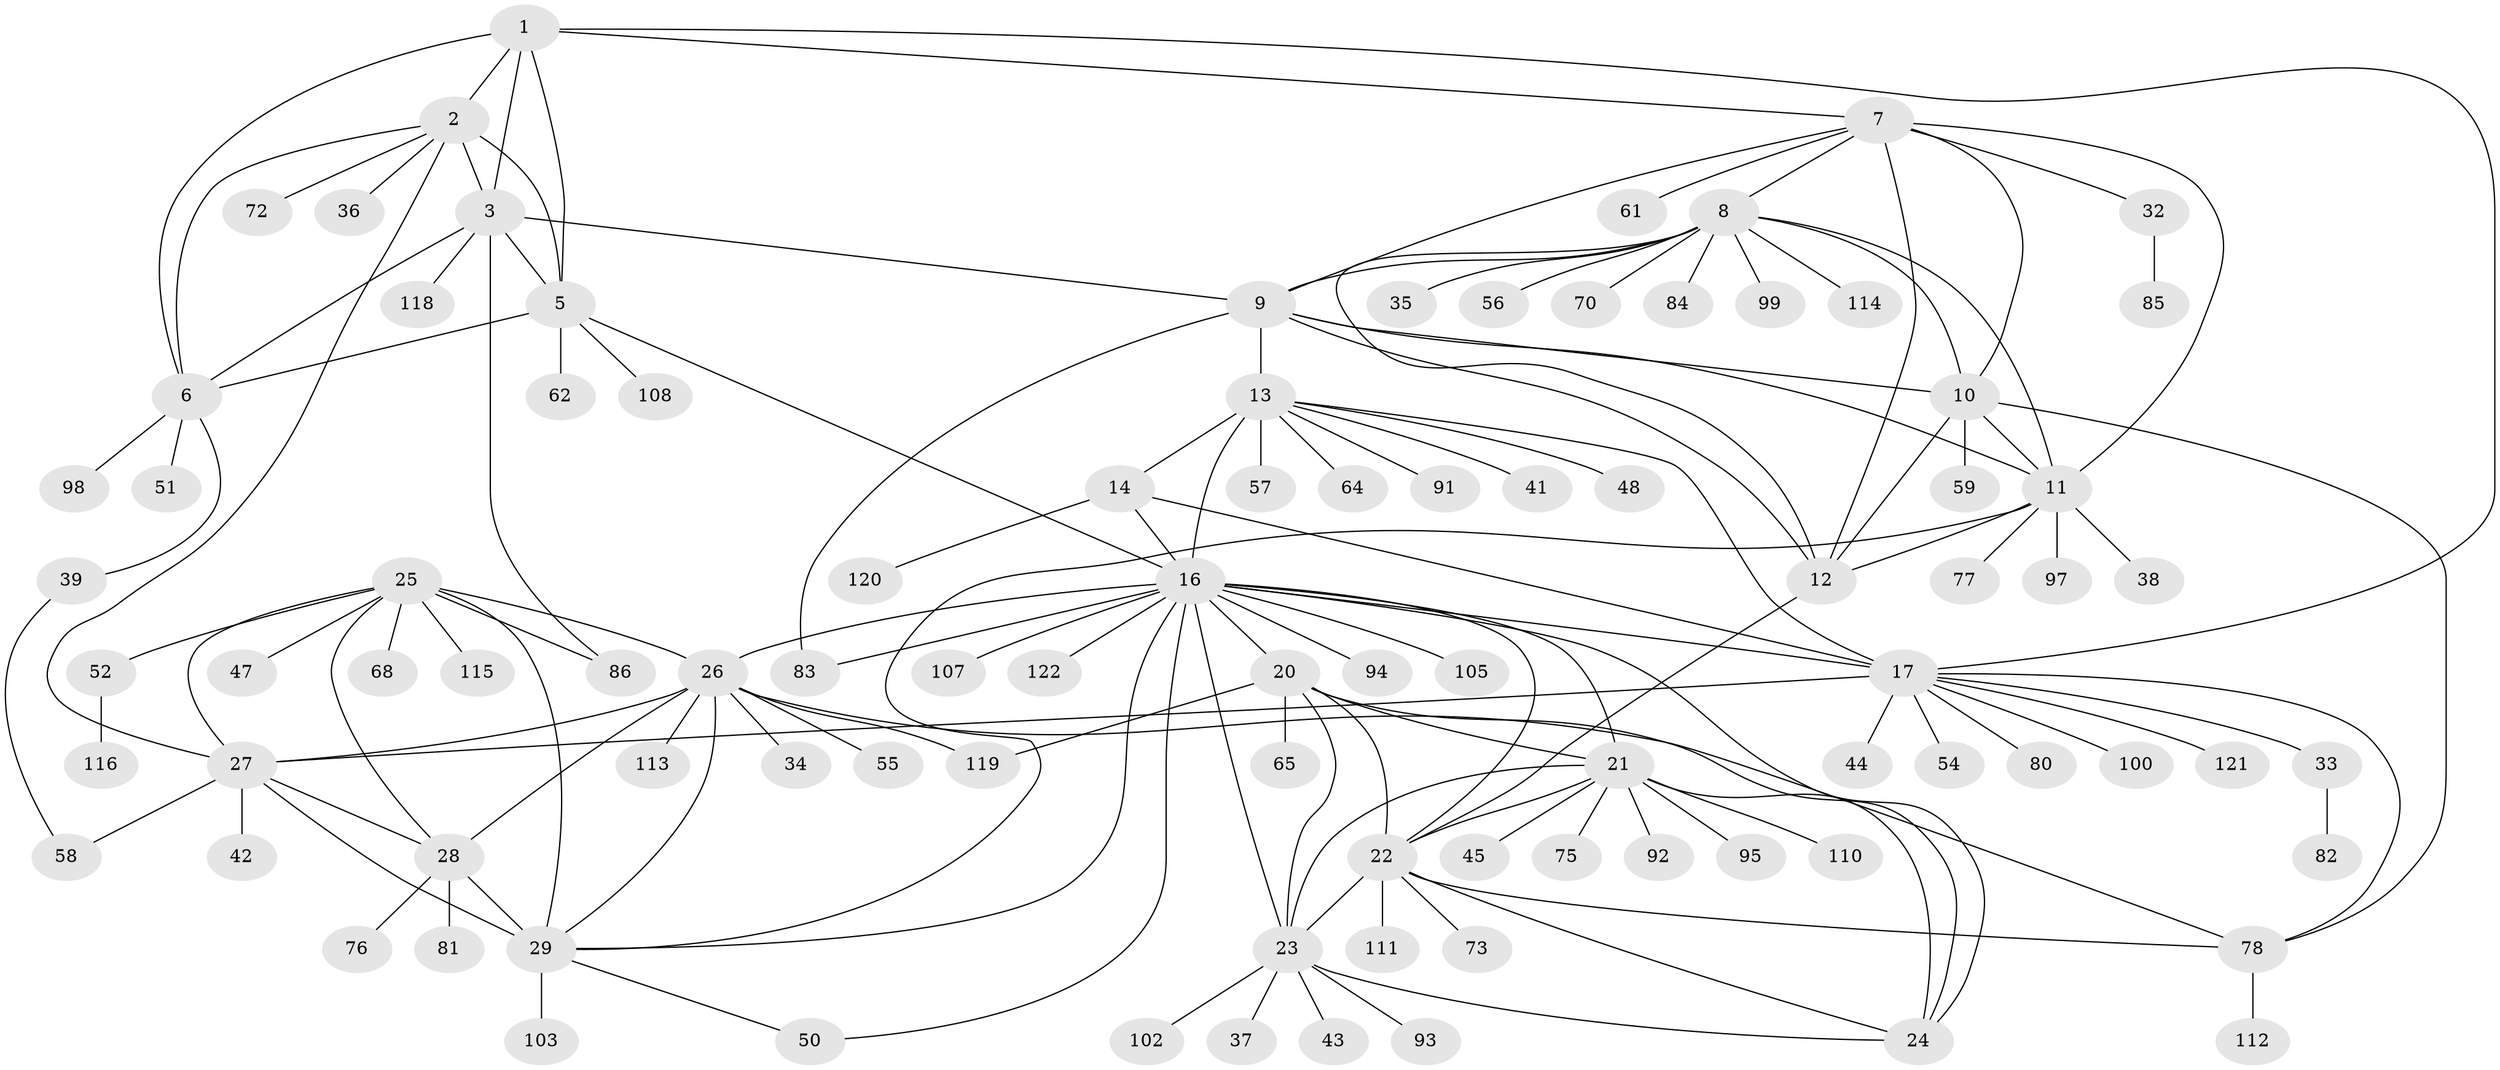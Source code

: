 // Generated by graph-tools (version 1.1) at 2025/52/02/27/25 19:52:22]
// undirected, 94 vertices, 144 edges
graph export_dot {
graph [start="1"]
  node [color=gray90,style=filled];
  1 [super="+67"];
  2 [super="+4"];
  3 [super="+40"];
  5 [super="+109"];
  6 [super="+101"];
  7 [super="+117"];
  8 [super="+66"];
  9;
  10 [super="+88"];
  11 [super="+69"];
  12 [super="+53"];
  13 [super="+18"];
  14 [super="+15"];
  16 [super="+19"];
  17 [super="+60"];
  20 [super="+96"];
  21 [super="+46"];
  22;
  23 [super="+71"];
  24 [super="+63"];
  25 [super="+31"];
  26 [super="+104"];
  27 [super="+49"];
  28;
  29 [super="+30"];
  32;
  33 [super="+74"];
  34;
  35;
  36;
  37;
  38 [super="+79"];
  39;
  41;
  42;
  43;
  44;
  45;
  47;
  48;
  50;
  51;
  52;
  54;
  55 [super="+123"];
  56 [super="+90"];
  57;
  58 [super="+87"];
  59;
  61;
  62;
  64 [super="+106"];
  65;
  68;
  70;
  72;
  73;
  75;
  76;
  77;
  78 [super="+89"];
  80;
  81;
  82;
  83;
  84;
  85;
  86;
  91;
  92;
  93;
  94;
  95;
  97;
  98;
  99;
  100;
  102;
  103;
  105;
  107;
  108;
  110;
  111;
  112;
  113;
  114;
  115;
  116;
  118;
  119;
  120;
  121;
  122;
  1 -- 2 [weight=2];
  1 -- 3;
  1 -- 5;
  1 -- 6;
  1 -- 17;
  1 -- 7;
  2 -- 3 [weight=2];
  2 -- 5 [weight=2];
  2 -- 6 [weight=2];
  2 -- 27;
  2 -- 36;
  2 -- 72;
  3 -- 5;
  3 -- 6;
  3 -- 9;
  3 -- 86;
  3 -- 118;
  5 -- 6;
  5 -- 62;
  5 -- 108;
  5 -- 16;
  6 -- 39;
  6 -- 51;
  6 -- 98;
  7 -- 8;
  7 -- 9;
  7 -- 10;
  7 -- 11;
  7 -- 12;
  7 -- 32;
  7 -- 61;
  8 -- 9;
  8 -- 10;
  8 -- 11;
  8 -- 12;
  8 -- 35;
  8 -- 56;
  8 -- 70;
  8 -- 99;
  8 -- 114;
  8 -- 84;
  9 -- 10;
  9 -- 11;
  9 -- 12;
  9 -- 13;
  9 -- 83;
  10 -- 11;
  10 -- 12;
  10 -- 59;
  10 -- 78;
  11 -- 12;
  11 -- 38;
  11 -- 97;
  11 -- 77;
  11 -- 29;
  12 -- 22;
  13 -- 14 [weight=4];
  13 -- 16 [weight=2];
  13 -- 17 [weight=2];
  13 -- 48;
  13 -- 91;
  13 -- 64;
  13 -- 41;
  13 -- 57;
  14 -- 16 [weight=2];
  14 -- 17 [weight=2];
  14 -- 120;
  16 -- 17;
  16 -- 122;
  16 -- 105;
  16 -- 107;
  16 -- 50;
  16 -- 83;
  16 -- 20;
  16 -- 21;
  16 -- 22;
  16 -- 23;
  16 -- 24;
  16 -- 26;
  16 -- 94;
  16 -- 29;
  17 -- 33;
  17 -- 44;
  17 -- 54;
  17 -- 80;
  17 -- 100;
  17 -- 121;
  17 -- 27;
  17 -- 78;
  20 -- 21;
  20 -- 22;
  20 -- 23;
  20 -- 24;
  20 -- 65;
  20 -- 119;
  21 -- 22;
  21 -- 23;
  21 -- 24;
  21 -- 45;
  21 -- 75;
  21 -- 92;
  21 -- 95;
  21 -- 110;
  22 -- 23;
  22 -- 24;
  22 -- 73;
  22 -- 111;
  22 -- 78;
  23 -- 24;
  23 -- 37;
  23 -- 43;
  23 -- 93;
  23 -- 102;
  25 -- 26;
  25 -- 27;
  25 -- 28;
  25 -- 29 [weight=2];
  25 -- 47;
  25 -- 52;
  25 -- 68;
  25 -- 115;
  25 -- 86;
  26 -- 27;
  26 -- 28;
  26 -- 29 [weight=2];
  26 -- 34;
  26 -- 55;
  26 -- 113;
  26 -- 119;
  26 -- 78;
  27 -- 28;
  27 -- 29 [weight=2];
  27 -- 42;
  27 -- 58;
  28 -- 29 [weight=2];
  28 -- 76;
  28 -- 81;
  29 -- 103;
  29 -- 50;
  32 -- 85;
  33 -- 82;
  39 -- 58;
  52 -- 116;
  78 -- 112;
}
